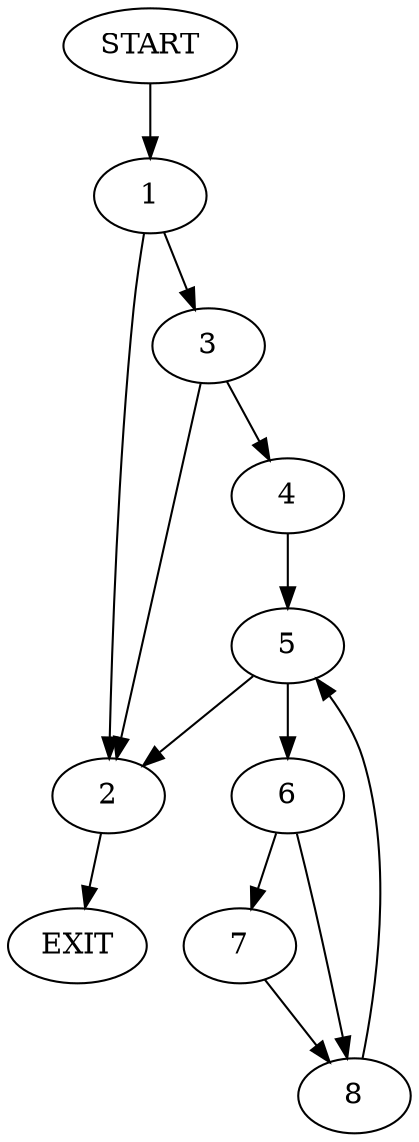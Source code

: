digraph {
0 [label="START"]
9 [label="EXIT"]
0 -> 1
1 -> 2
1 -> 3
2 -> 9
3 -> 2
3 -> 4
4 -> 5
5 -> 2
5 -> 6
6 -> 7
6 -> 8
8 -> 5
7 -> 8
}

